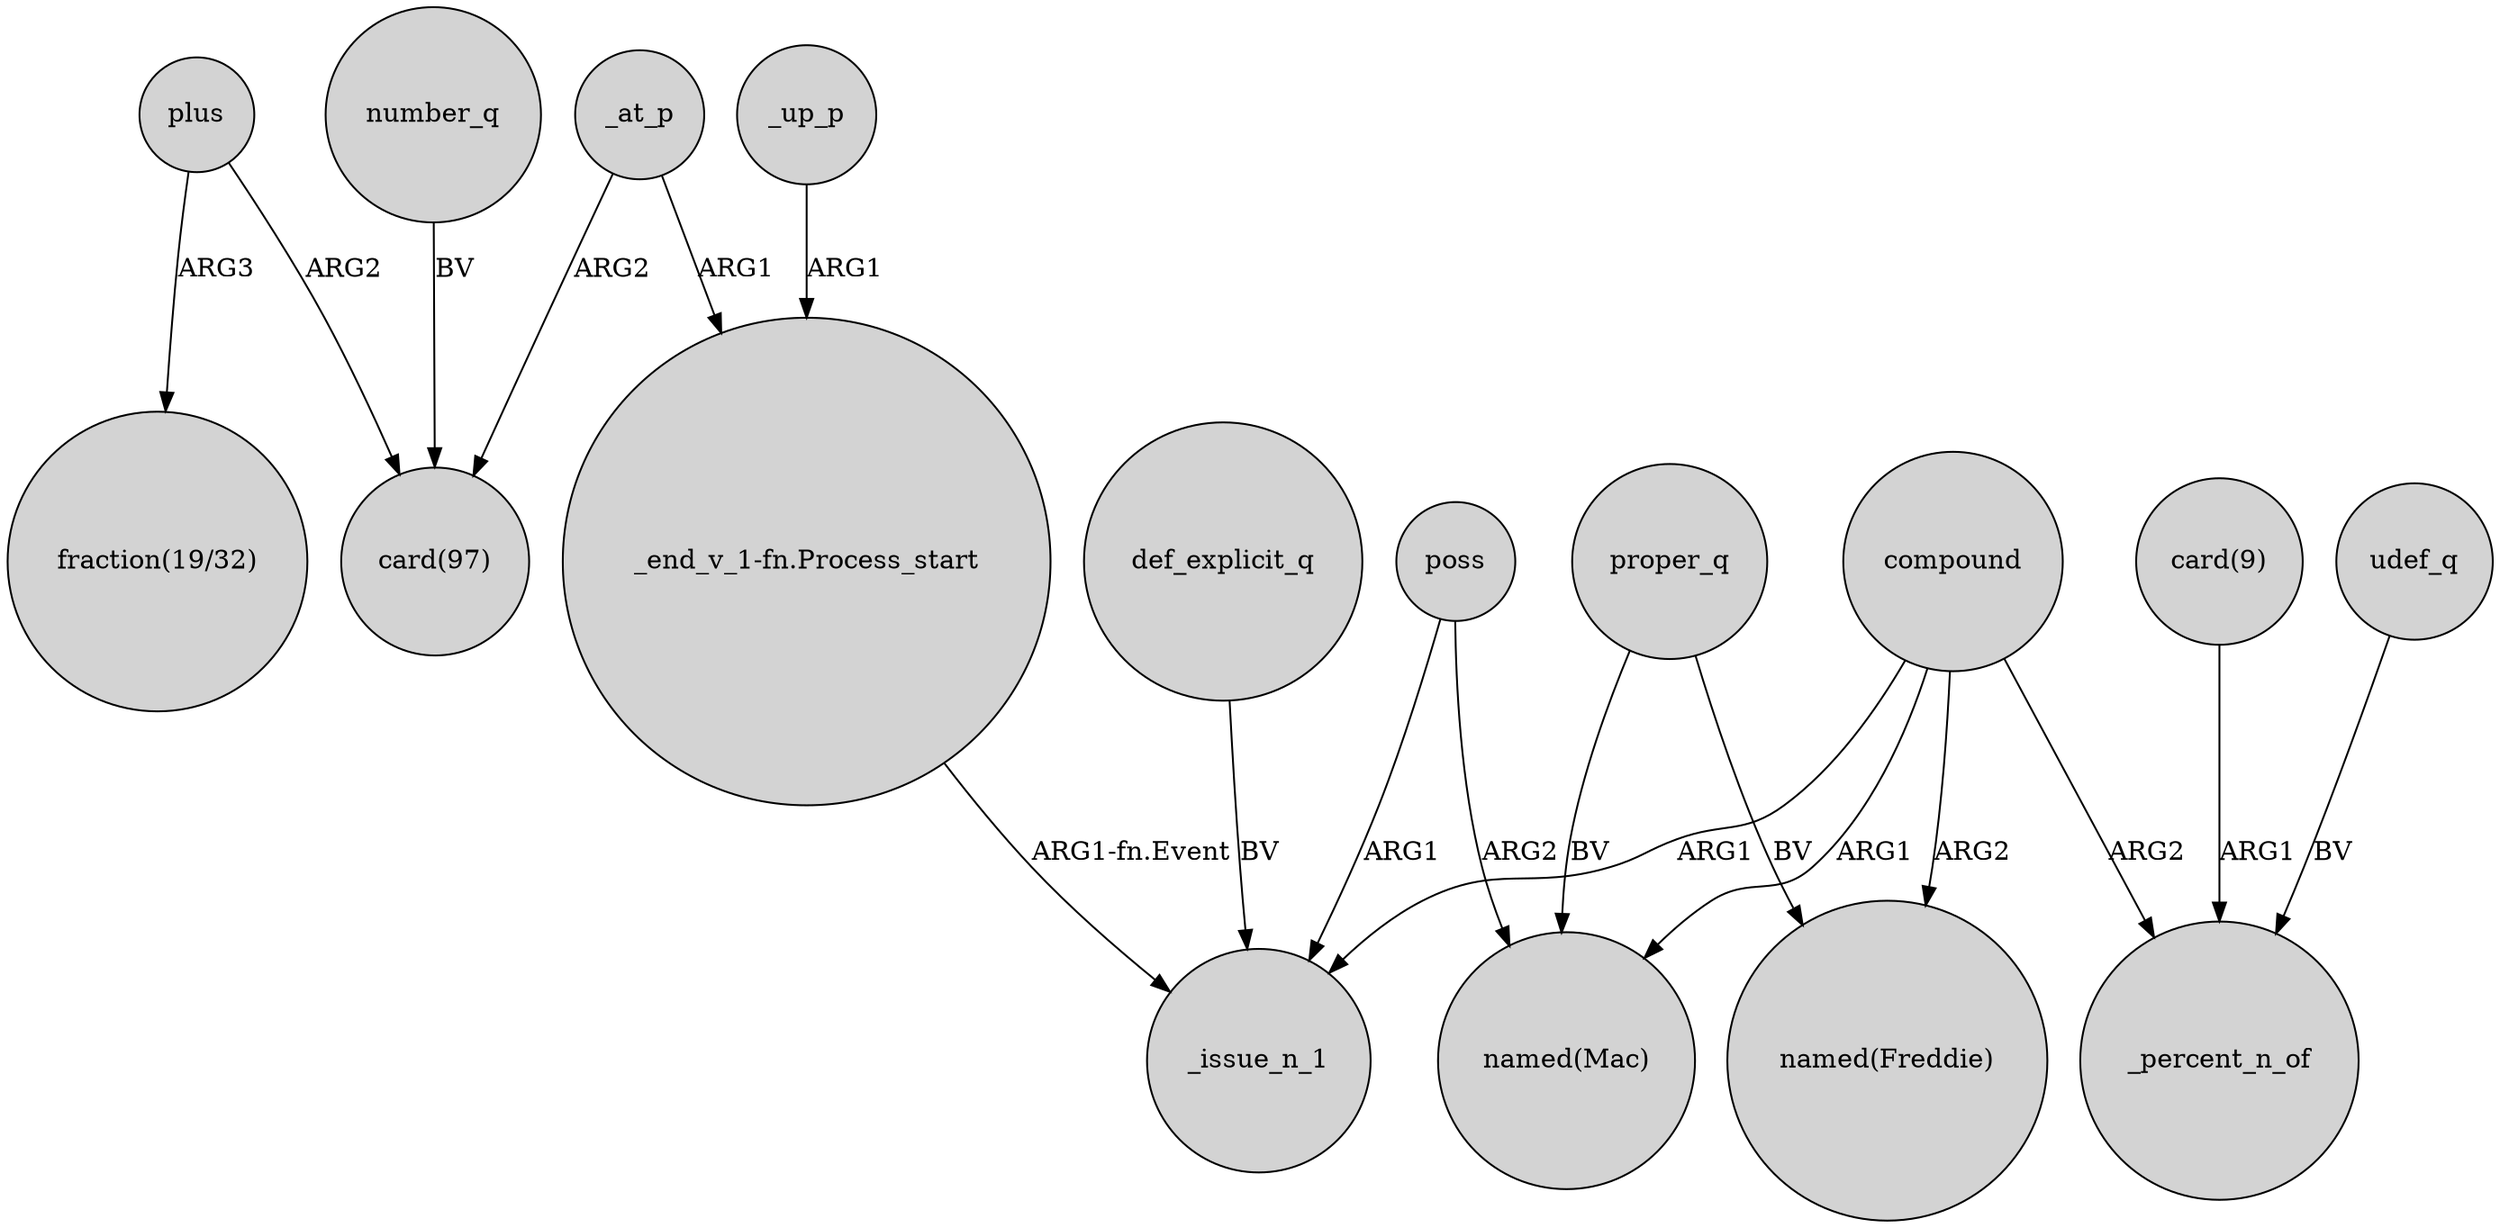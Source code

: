 digraph {
	node [shape=circle style=filled]
	plus -> "fraction(19/32)" [label=ARG3]
	"card(9)" -> _percent_n_of [label=ARG1]
	compound -> "named(Mac)" [label=ARG1]
	_at_p -> "card(97)" [label=ARG2]
	udef_q -> _percent_n_of [label=BV]
	compound -> "named(Freddie)" [label=ARG2]
	_at_p -> "_end_v_1-fn.Process_start" [label=ARG1]
	proper_q -> "named(Freddie)" [label=BV]
	proper_q -> "named(Mac)" [label=BV]
	number_q -> "card(97)" [label=BV]
	_up_p -> "_end_v_1-fn.Process_start" [label=ARG1]
	compound -> _percent_n_of [label=ARG2]
	poss -> _issue_n_1 [label=ARG1]
	"_end_v_1-fn.Process_start" -> _issue_n_1 [label="ARG1-fn.Event"]
	def_explicit_q -> _issue_n_1 [label=BV]
	plus -> "card(97)" [label=ARG2]
	compound -> _issue_n_1 [label=ARG1]
	poss -> "named(Mac)" [label=ARG2]
}
